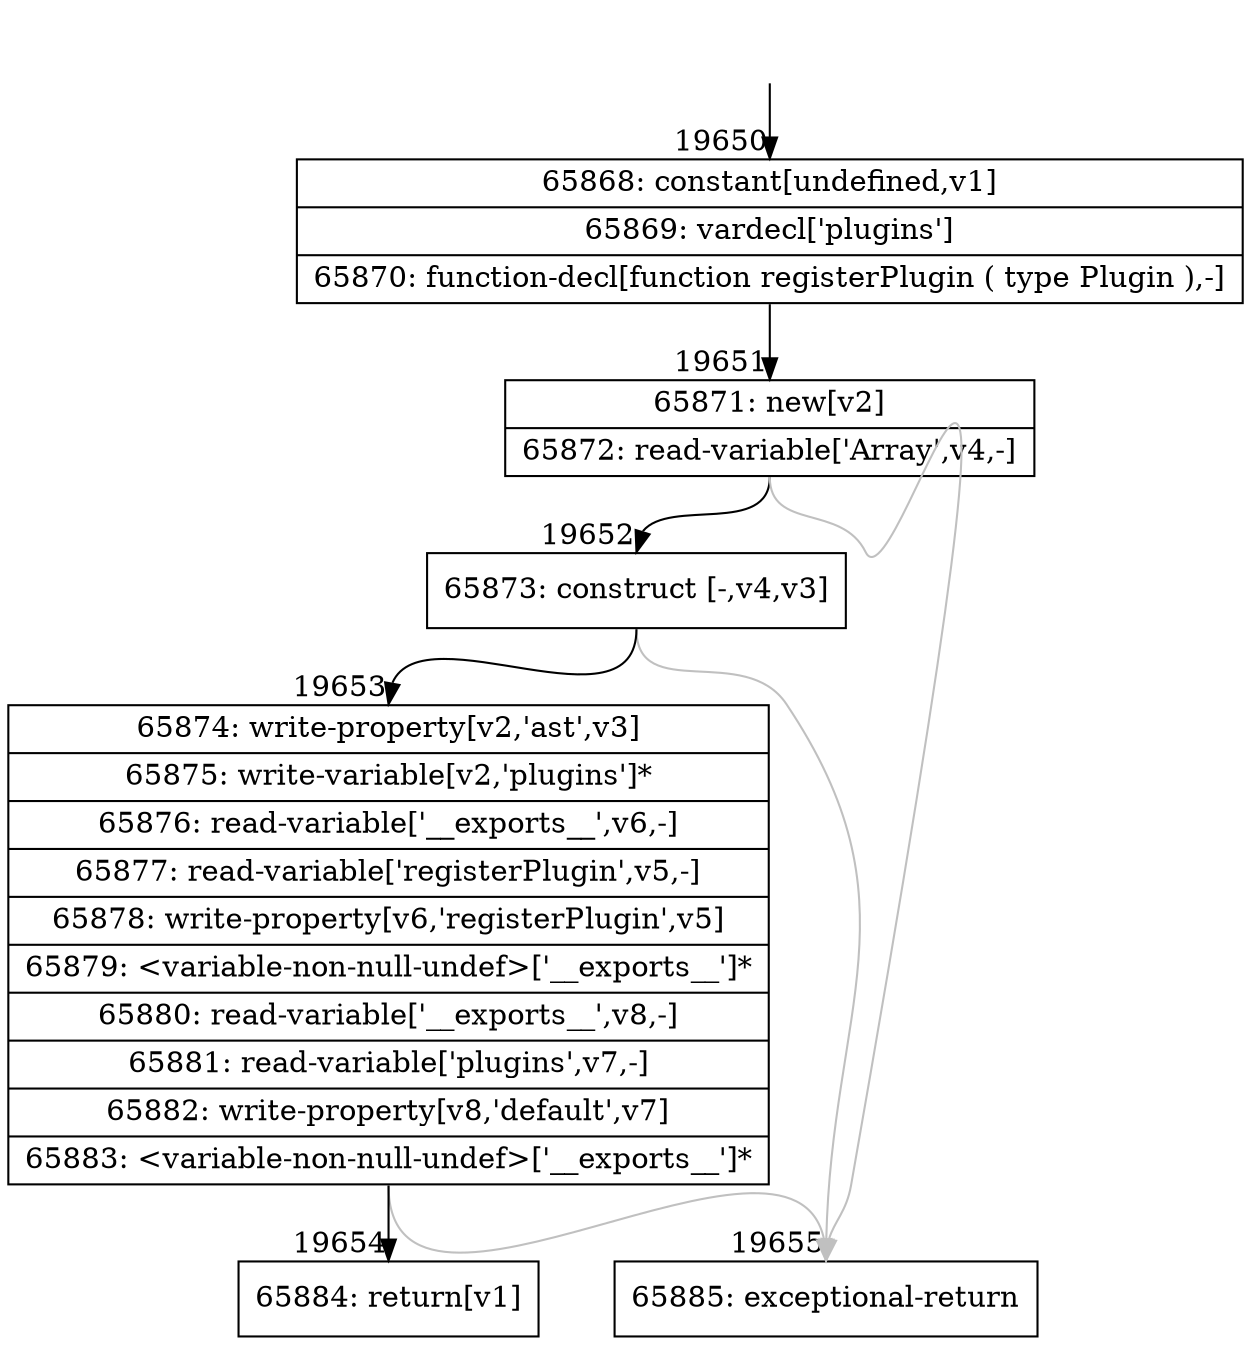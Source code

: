 digraph {
rankdir="TD"
BB_entry1691[shape=none,label=""];
BB_entry1691 -> BB19650 [tailport=s, headport=n, headlabel="    19650"]
BB19650 [shape=record label="{65868: constant[undefined,v1]|65869: vardecl['plugins']|65870: function-decl[function registerPlugin ( type Plugin ),-]}" ] 
BB19650 -> BB19651 [tailport=s, headport=n, headlabel="      19651"]
BB19651 [shape=record label="{65871: new[v2]|65872: read-variable['Array',v4,-]}" ] 
BB19651 -> BB19652 [tailport=s, headport=n, headlabel="      19652"]
BB19651 -> BB19655 [tailport=s, headport=n, color=gray, headlabel="      19655"]
BB19652 [shape=record label="{65873: construct [-,v4,v3]}" ] 
BB19652 -> BB19653 [tailport=s, headport=n, headlabel="      19653"]
BB19652 -> BB19655 [tailport=s, headport=n, color=gray]
BB19653 [shape=record label="{65874: write-property[v2,'ast',v3]|65875: write-variable[v2,'plugins']*|65876: read-variable['__exports__',v6,-]|65877: read-variable['registerPlugin',v5,-]|65878: write-property[v6,'registerPlugin',v5]|65879: \<variable-non-null-undef\>['__exports__']*|65880: read-variable['__exports__',v8,-]|65881: read-variable['plugins',v7,-]|65882: write-property[v8,'default',v7]|65883: \<variable-non-null-undef\>['__exports__']*}" ] 
BB19653 -> BB19654 [tailport=s, headport=n, headlabel="      19654"]
BB19653 -> BB19655 [tailport=s, headport=n, color=gray]
BB19654 [shape=record label="{65884: return[v1]}" ] 
BB19655 [shape=record label="{65885: exceptional-return}" ] 
//#$~ 36744
}
